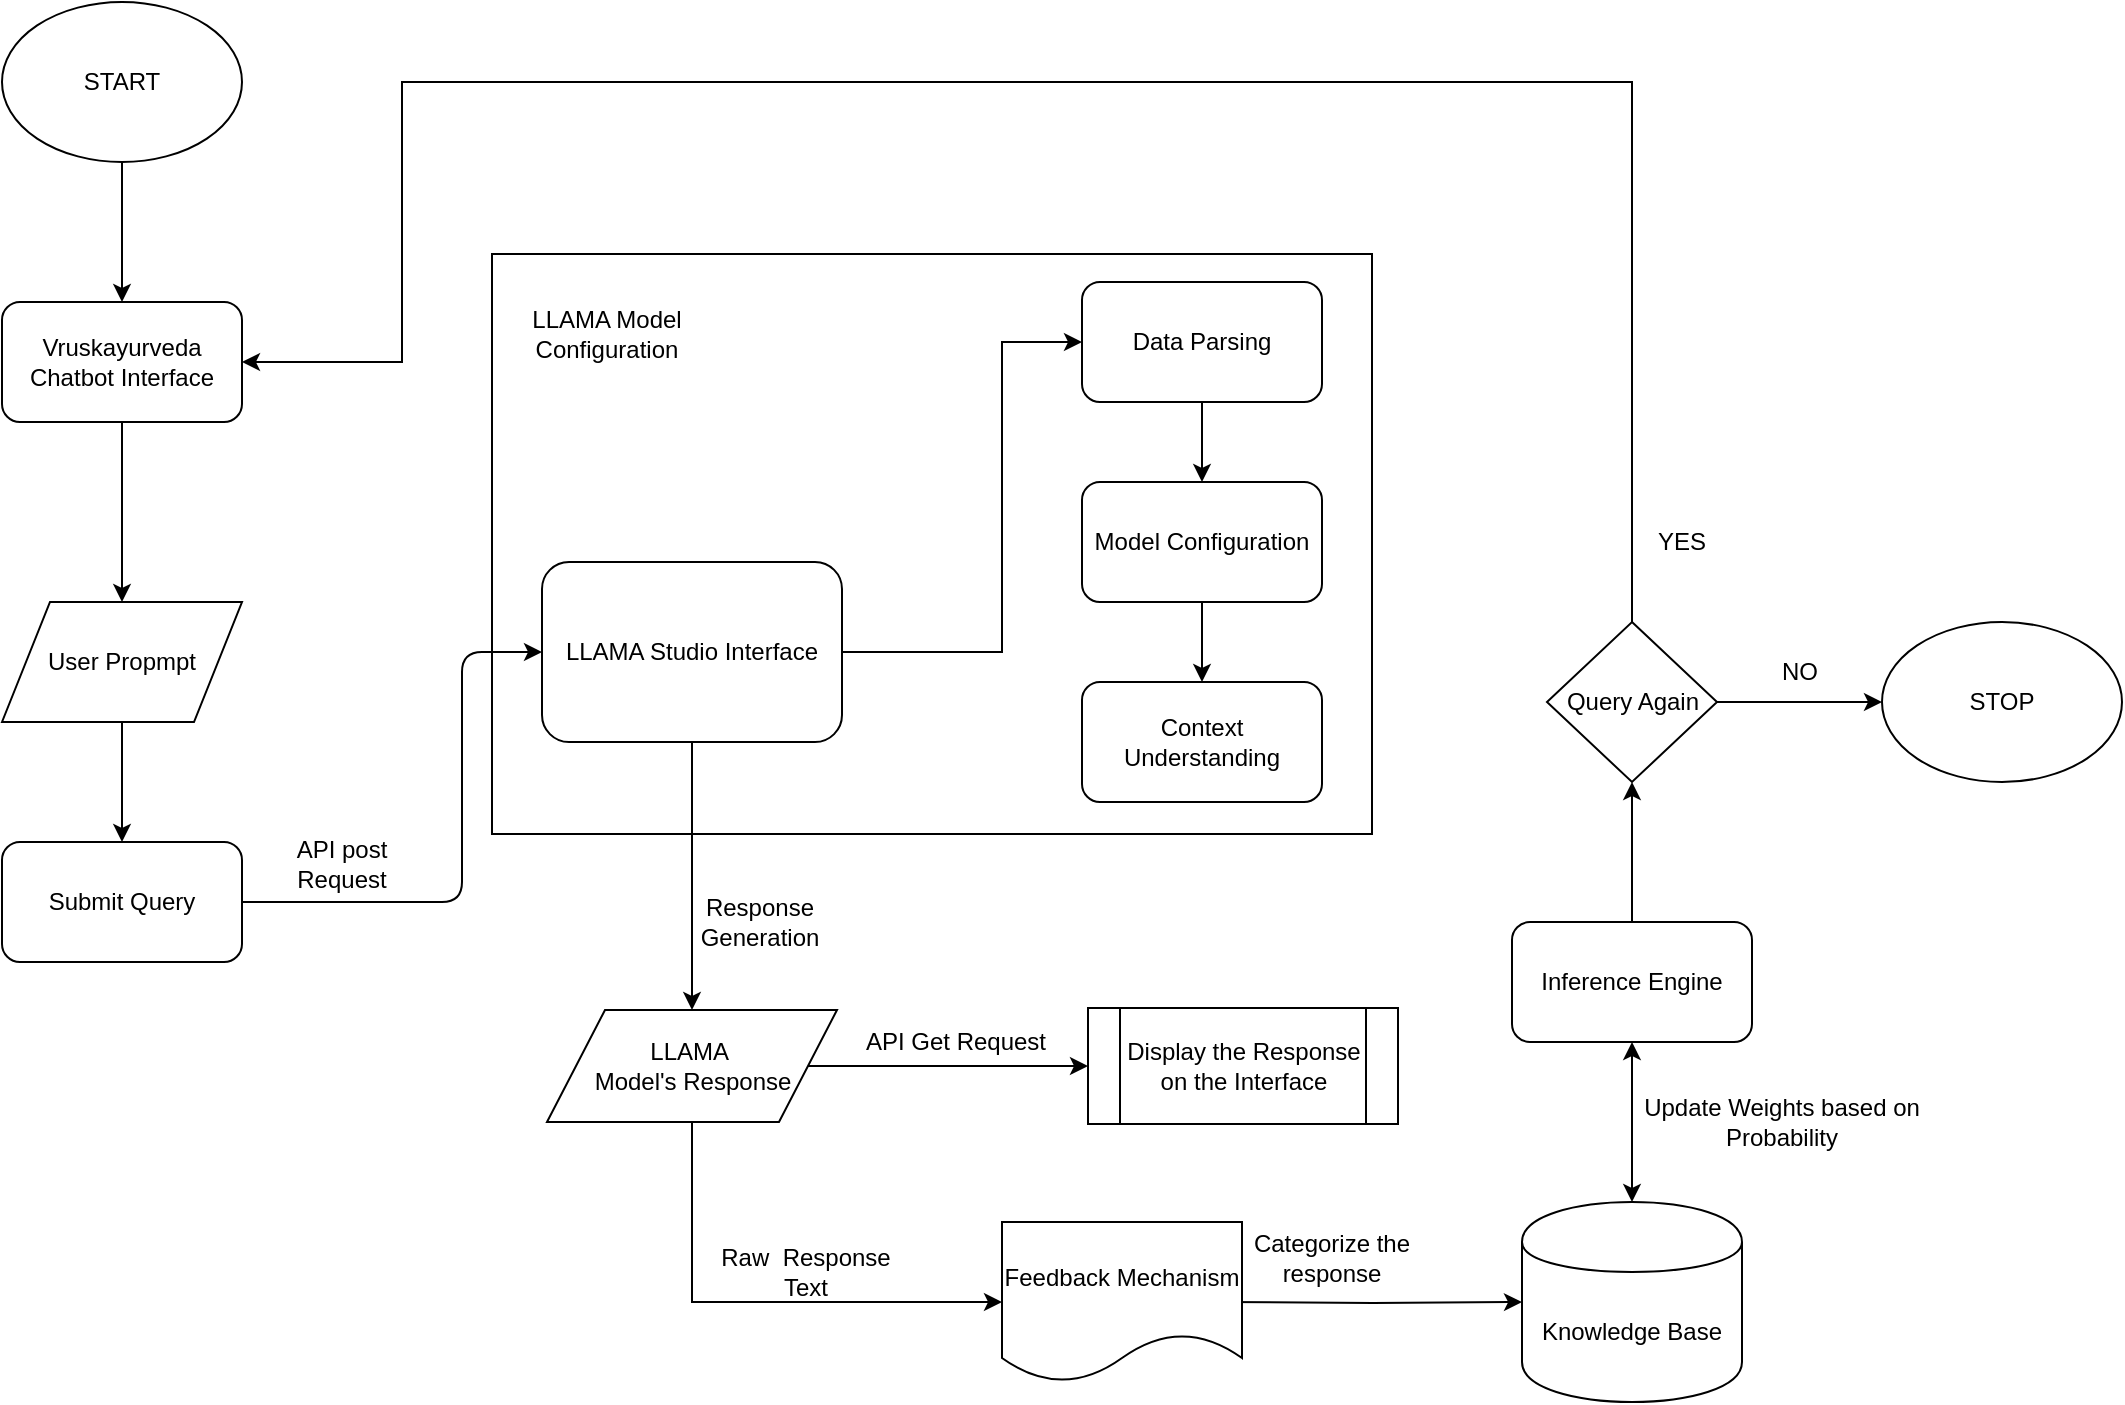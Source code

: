 <mxfile version="12.2.4" pages="1"><diagram id="wKegH96StB3dqi0Y2BLV" name="Page-1"><mxGraphModel dx="1038" dy="746" grid="0" gridSize="10" guides="1" tooltips="1" connect="1" arrows="1" fold="1" page="1" pageScale="1" pageWidth="1169" pageHeight="827" math="0" shadow="0"><root><mxCell id="0"/><mxCell id="1" parent="0"/><mxCell id="39" value="" style="rounded=0;whiteSpace=wrap;html=1;" parent="1" vertex="1"><mxGeometry x="345" y="176" width="440" height="290" as="geometry"/></mxCell><mxCell id="4" style="edgeStyle=orthogonalEdgeStyle;rounded=0;orthogonalLoop=1;jettySize=auto;html=1;exitX=0.5;exitY=1;exitDx=0;exitDy=0;" parent="1" source="2" edge="1"><mxGeometry relative="1" as="geometry"><mxPoint x="160" y="350" as="targetPoint"/></mxGeometry></mxCell><mxCell id="2" value="Vruskayurveda Chatbot Interface" style="rounded=1;whiteSpace=wrap;html=1;" parent="1" vertex="1"><mxGeometry x="100" y="200" width="120" height="60" as="geometry"/></mxCell><mxCell id="7" style="edgeStyle=orthogonalEdgeStyle;rounded=0;orthogonalLoop=1;jettySize=auto;html=1;" parent="1" source="5" target="6" edge="1"><mxGeometry relative="1" as="geometry"/></mxCell><mxCell id="5" value="User Propmpt" style="shape=parallelogram;perimeter=parallelogramPerimeter;whiteSpace=wrap;html=1;" parent="1" vertex="1"><mxGeometry x="100" y="350" width="120" height="60" as="geometry"/></mxCell><mxCell id="6" value="Submit Query" style="rounded=1;whiteSpace=wrap;html=1;" parent="1" vertex="1"><mxGeometry x="100" y="470" width="120" height="60" as="geometry"/></mxCell><mxCell id="15" style="edgeStyle=orthogonalEdgeStyle;rounded=0;orthogonalLoop=1;jettySize=auto;html=1;exitX=1;exitY=0.5;exitDx=0;exitDy=0;entryX=0;entryY=0.5;entryDx=0;entryDy=0;" parent="1" source="8" target="12" edge="1"><mxGeometry relative="1" as="geometry"><Array as="points"><mxPoint x="600" y="375"/><mxPoint x="600" y="220"/></Array></mxGeometry></mxCell><mxCell id="18" style="edgeStyle=orthogonalEdgeStyle;rounded=0;orthogonalLoop=1;jettySize=auto;html=1;exitX=0.5;exitY=1;exitDx=0;exitDy=0;entryX=0.5;entryY=0;entryDx=0;entryDy=0;" parent="1" source="8" target="17" edge="1"><mxGeometry relative="1" as="geometry"/></mxCell><mxCell id="8" value="LLAMA Studio Interface" style="rounded=1;whiteSpace=wrap;html=1;" parent="1" vertex="1"><mxGeometry x="370" y="330" width="150" height="90" as="geometry"/></mxCell><mxCell id="10" value="" style="edgeStyle=segmentEdgeStyle;endArrow=classic;html=1;exitX=1;exitY=0.5;exitDx=0;exitDy=0;entryX=0;entryY=0.5;entryDx=0;entryDy=0;" parent="1" source="6" target="8" edge="1"><mxGeometry width="50" height="50" relative="1" as="geometry"><mxPoint x="100" y="600" as="sourcePoint"/><mxPoint x="150" y="550" as="targetPoint"/><Array as="points"><mxPoint x="330" y="500"/><mxPoint x="330" y="375"/></Array></mxGeometry></mxCell><mxCell id="21" style="edgeStyle=orthogonalEdgeStyle;rounded=0;orthogonalLoop=1;jettySize=auto;html=1;exitX=0.5;exitY=1;exitDx=0;exitDy=0;entryX=0;entryY=0.5;entryDx=0;entryDy=0;" parent="1" source="17" target="56" edge="1"><mxGeometry relative="1" as="geometry"><mxPoint x="590" y="700" as="targetPoint"/></mxGeometry></mxCell><mxCell id="64" style="edgeStyle=orthogonalEdgeStyle;rounded=0;orthogonalLoop=1;jettySize=auto;html=1;exitX=1;exitY=0.5;exitDx=0;exitDy=0;" parent="1" source="17" target="62" edge="1"><mxGeometry relative="1" as="geometry"/></mxCell><mxCell id="17" value="LLAMA&amp;nbsp;&lt;br&gt;Model's Response" style="shape=parallelogram;perimeter=parallelogramPerimeter;whiteSpace=wrap;html=1;" parent="1" vertex="1"><mxGeometry x="372.5" y="554" width="145" height="56" as="geometry"/></mxCell><mxCell id="19" value="Knowledge Base" style="shape=cylinder;whiteSpace=wrap;html=1;boundedLbl=1;backgroundOutline=1;" parent="1" vertex="1"><mxGeometry x="860" y="650" width="110" height="100" as="geometry"/></mxCell><mxCell id="31" style="edgeStyle=orthogonalEdgeStyle;rounded=0;orthogonalLoop=1;jettySize=auto;html=1;entryX=0;entryY=0.5;entryDx=0;entryDy=0;" parent="1" target="19" edge="1"><mxGeometry relative="1" as="geometry"><mxPoint x="710" y="700" as="sourcePoint"/></mxGeometry></mxCell><mxCell id="68" style="edgeStyle=orthogonalEdgeStyle;rounded=0;orthogonalLoop=1;jettySize=auto;html=1;exitX=0.5;exitY=0;exitDx=0;exitDy=0;" parent="1" source="41" target="67" edge="1"><mxGeometry relative="1" as="geometry"/></mxCell><mxCell id="41" value="Inference Engine" style="rounded=1;whiteSpace=wrap;html=1;" parent="1" vertex="1"><mxGeometry x="855" y="510" width="120" height="60" as="geometry"/></mxCell><mxCell id="44" value="LLAMA Model Configuration" style="text;html=1;strokeColor=none;fillColor=none;align=center;verticalAlign=middle;whiteSpace=wrap;rounded=0;" parent="1" vertex="1"><mxGeometry x="345" y="202" width="115" height="28" as="geometry"/></mxCell><mxCell id="47" value="" style="endArrow=classic;startArrow=classic;html=1;exitX=0.5;exitY=0;exitDx=0;exitDy=0;entryX=0.5;entryY=1;entryDx=0;entryDy=0;" parent="1" source="19" target="41" edge="1"><mxGeometry width="50" height="50" relative="1" as="geometry"><mxPoint x="852" y="634" as="sourcePoint"/><mxPoint x="902" y="584" as="targetPoint"/></mxGeometry></mxCell><mxCell id="48" value="Raw&amp;nbsp; Response Text" style="text;html=1;strokeColor=none;fillColor=none;align=center;verticalAlign=middle;whiteSpace=wrap;rounded=0;" parent="1" vertex="1"><mxGeometry x="452" y="670" width="100" height="30" as="geometry"/></mxCell><mxCell id="49" value="Update Weights based on Probability" style="text;html=1;strokeColor=none;fillColor=none;align=center;verticalAlign=middle;whiteSpace=wrap;rounded=0;" parent="1" vertex="1"><mxGeometry x="915" y="595" width="150" height="30" as="geometry"/></mxCell><mxCell id="50" value="API Get Request" style="text;html=1;strokeColor=none;fillColor=none;align=center;verticalAlign=middle;whiteSpace=wrap;rounded=0;" parent="1" vertex="1"><mxGeometry x="517.5" y="557.5" width="118" height="25" as="geometry"/></mxCell><mxCell id="51" value="Categorize the response" style="text;html=1;strokeColor=none;fillColor=none;align=center;verticalAlign=middle;whiteSpace=wrap;rounded=0;" parent="1" vertex="1"><mxGeometry x="720" y="660" width="90" height="35" as="geometry"/></mxCell><mxCell id="52" value="Response Generation" style="text;html=1;strokeColor=none;fillColor=none;align=center;verticalAlign=middle;whiteSpace=wrap;rounded=0;" parent="1" vertex="1"><mxGeometry x="430" y="495" width="98" height="30" as="geometry"/></mxCell><mxCell id="54" value="" style="group" parent="1" vertex="1" connectable="0"><mxGeometry x="640" y="190" width="120" height="260" as="geometry"/></mxCell><mxCell id="12" value="Data Parsing" style="rounded=1;whiteSpace=wrap;html=1;" parent="54" vertex="1"><mxGeometry width="120" height="60" as="geometry"/></mxCell><mxCell id="14" value="Model Configuration" style="rounded=1;whiteSpace=wrap;html=1;" parent="54" vertex="1"><mxGeometry y="100" width="120" height="60" as="geometry"/></mxCell><mxCell id="34" value="Context Understanding" style="rounded=1;whiteSpace=wrap;html=1;" parent="54" vertex="1"><mxGeometry y="200" width="120" height="60" as="geometry"/></mxCell><mxCell id="16" style="edgeStyle=orthogonalEdgeStyle;rounded=0;orthogonalLoop=1;jettySize=auto;html=1;exitX=0.5;exitY=1;exitDx=0;exitDy=0;" parent="54" source="12" target="14" edge="1"><mxGeometry relative="1" as="geometry"/></mxCell><mxCell id="35" style="edgeStyle=orthogonalEdgeStyle;rounded=0;orthogonalLoop=1;jettySize=auto;html=1;exitX=0.5;exitY=1;exitDx=0;exitDy=0;entryX=0.5;entryY=0;entryDx=0;entryDy=0;" parent="54" source="14" target="34" edge="1"><mxGeometry relative="1" as="geometry"/></mxCell><mxCell id="55" value="API post Request" style="text;html=1;strokeColor=none;fillColor=none;align=center;verticalAlign=middle;whiteSpace=wrap;rounded=0;" parent="1" vertex="1"><mxGeometry x="230" y="466" width="80" height="30" as="geometry"/></mxCell><mxCell id="56" value="Feedback Mechanism" style="shape=document;whiteSpace=wrap;html=1;boundedLbl=1;" parent="1" vertex="1"><mxGeometry x="600" y="660" width="120" height="80" as="geometry"/></mxCell><mxCell id="61" style="edgeStyle=orthogonalEdgeStyle;rounded=0;orthogonalLoop=1;jettySize=auto;html=1;exitX=0.5;exitY=1;exitDx=0;exitDy=0;entryX=0.5;entryY=0;entryDx=0;entryDy=0;" parent="1" source="60" target="2" edge="1"><mxGeometry relative="1" as="geometry"/></mxCell><mxCell id="60" value="START" style="ellipse;whiteSpace=wrap;html=1;" parent="1" vertex="1"><mxGeometry x="100" y="50" width="120" height="80" as="geometry"/></mxCell><mxCell id="62" value="Display the Response on the Interface" style="shape=process;whiteSpace=wrap;html=1;backgroundOutline=1;" parent="1" vertex="1"><mxGeometry x="643" y="553" width="155" height="58" as="geometry"/></mxCell><mxCell id="70" style="edgeStyle=orthogonalEdgeStyle;rounded=0;orthogonalLoop=1;jettySize=auto;html=1;exitX=1;exitY=0.5;exitDx=0;exitDy=0;entryX=0;entryY=0.5;entryDx=0;entryDy=0;" parent="1" source="67" target="69" edge="1"><mxGeometry relative="1" as="geometry"/></mxCell><mxCell id="71" style="edgeStyle=orthogonalEdgeStyle;rounded=0;orthogonalLoop=1;jettySize=auto;html=1;exitX=0.5;exitY=0;exitDx=0;exitDy=0;entryX=1;entryY=0.5;entryDx=0;entryDy=0;" parent="1" source="67" target="2" edge="1"><mxGeometry relative="1" as="geometry"><Array as="points"><mxPoint x="915" y="90"/><mxPoint x="300" y="90"/><mxPoint x="300" y="230"/></Array></mxGeometry></mxCell><mxCell id="67" value="Query Again" style="rhombus;whiteSpace=wrap;html=1;" parent="1" vertex="1"><mxGeometry x="872.5" y="360" width="85" height="80" as="geometry"/></mxCell><mxCell id="69" value="STOP" style="ellipse;whiteSpace=wrap;html=1;" parent="1" vertex="1"><mxGeometry x="1040" y="360" width="120" height="80" as="geometry"/></mxCell><mxCell id="72" value="NO" style="text;html=1;strokeColor=none;fillColor=none;align=center;verticalAlign=middle;whiteSpace=wrap;rounded=0;" parent="1" vertex="1"><mxGeometry x="979" y="375" width="40" height="20" as="geometry"/></mxCell><mxCell id="73" value="YES" style="text;html=1;strokeColor=none;fillColor=none;align=center;verticalAlign=middle;whiteSpace=wrap;rounded=0;" parent="1" vertex="1"><mxGeometry x="920" y="310" width="40" height="20" as="geometry"/></mxCell></root></mxGraphModel></diagram></mxfile>